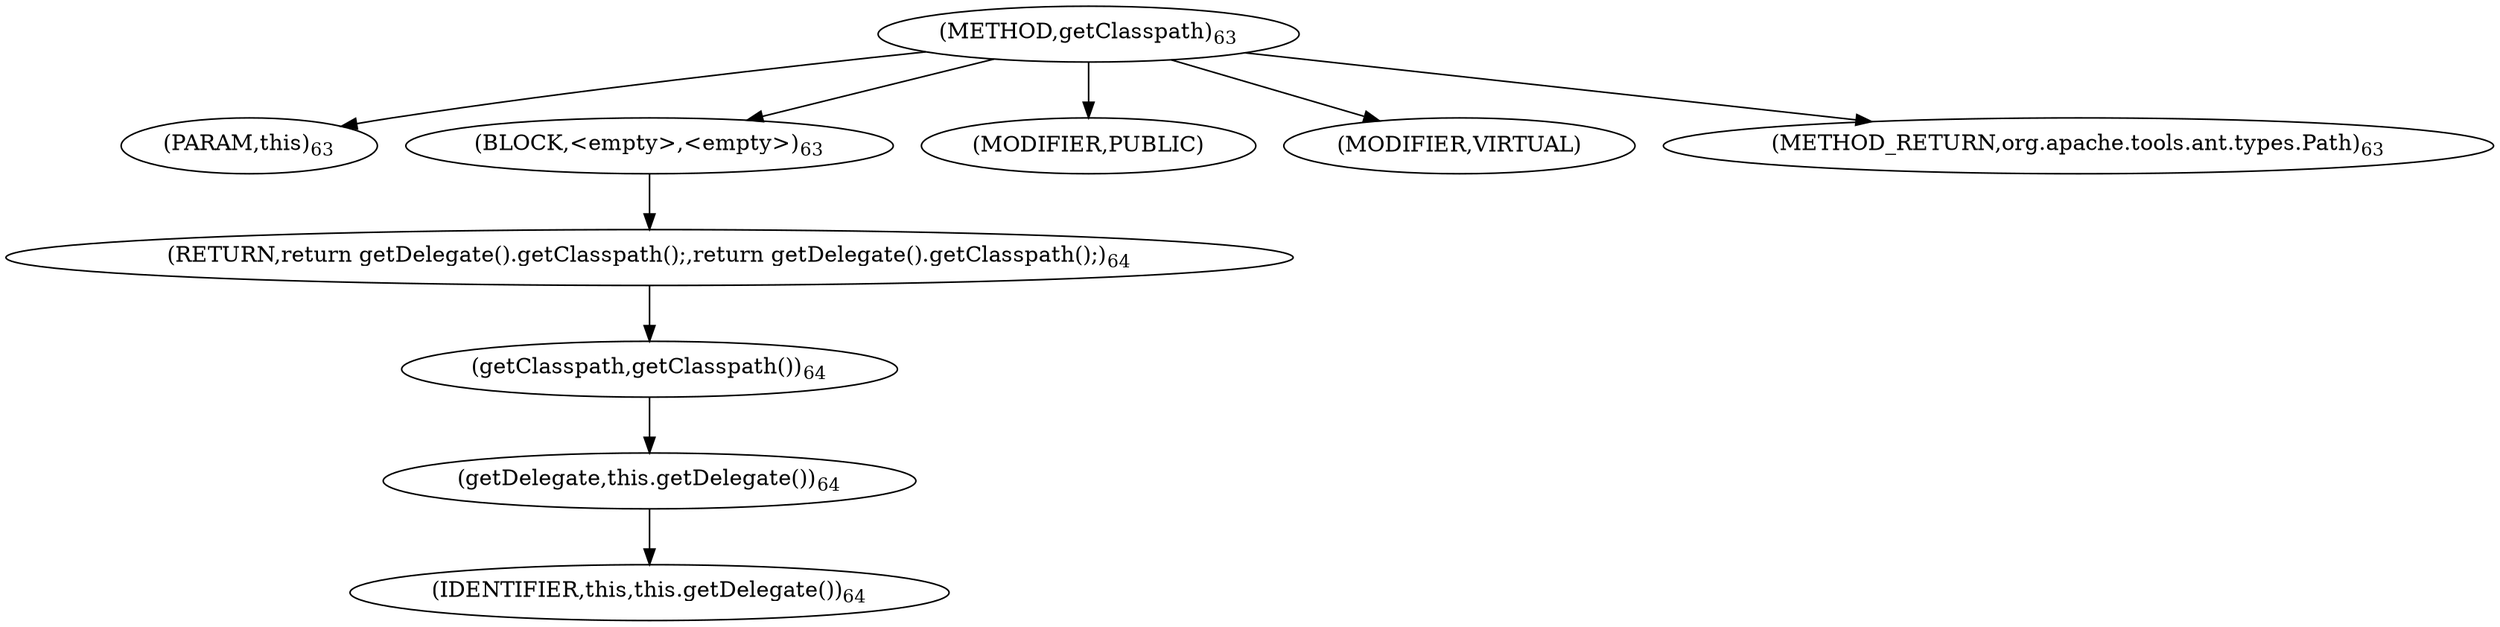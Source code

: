digraph "getClasspath" {  
"74" [label = <(METHOD,getClasspath)<SUB>63</SUB>> ]
"7" [label = <(PARAM,this)<SUB>63</SUB>> ]
"75" [label = <(BLOCK,&lt;empty&gt;,&lt;empty&gt;)<SUB>63</SUB>> ]
"76" [label = <(RETURN,return getDelegate().getClasspath();,return getDelegate().getClasspath();)<SUB>64</SUB>> ]
"77" [label = <(getClasspath,getClasspath())<SUB>64</SUB>> ]
"78" [label = <(getDelegate,this.getDelegate())<SUB>64</SUB>> ]
"6" [label = <(IDENTIFIER,this,this.getDelegate())<SUB>64</SUB>> ]
"79" [label = <(MODIFIER,PUBLIC)> ]
"80" [label = <(MODIFIER,VIRTUAL)> ]
"81" [label = <(METHOD_RETURN,org.apache.tools.ant.types.Path)<SUB>63</SUB>> ]
  "74" -> "7" 
  "74" -> "75" 
  "74" -> "79" 
  "74" -> "80" 
  "74" -> "81" 
  "75" -> "76" 
  "76" -> "77" 
  "77" -> "78" 
  "78" -> "6" 
}
